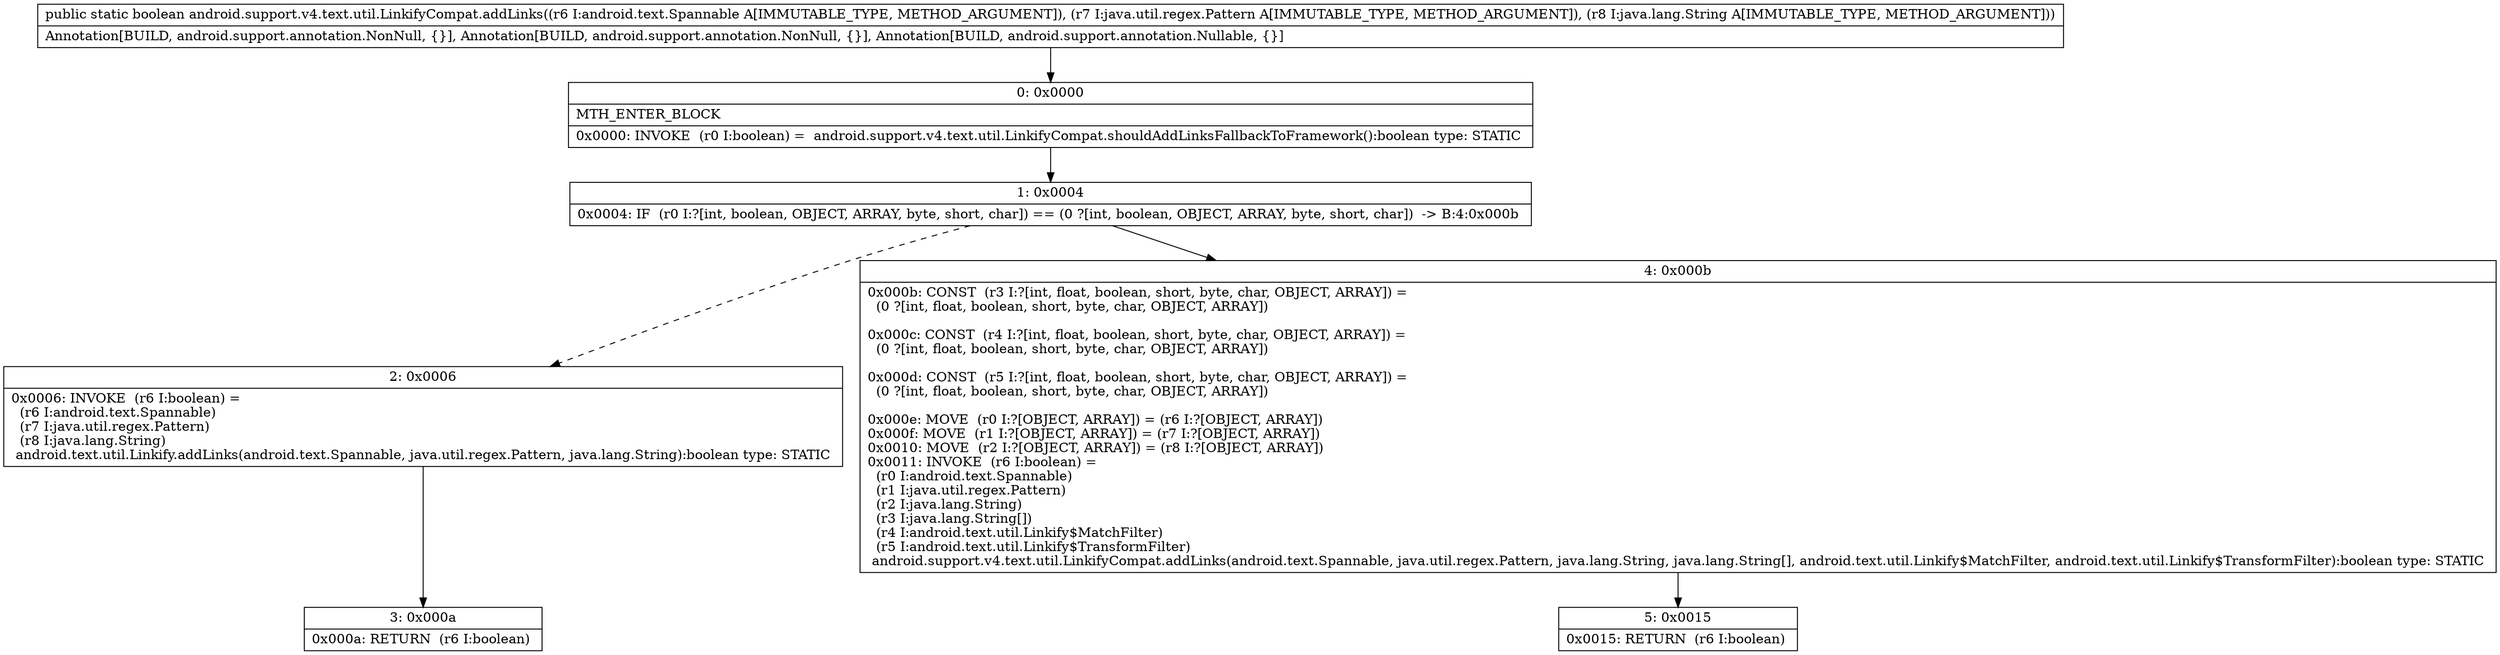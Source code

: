 digraph "CFG forandroid.support.v4.text.util.LinkifyCompat.addLinks(Landroid\/text\/Spannable;Ljava\/util\/regex\/Pattern;Ljava\/lang\/String;)Z" {
Node_0 [shape=record,label="{0\:\ 0x0000|MTH_ENTER_BLOCK\l|0x0000: INVOKE  (r0 I:boolean) =  android.support.v4.text.util.LinkifyCompat.shouldAddLinksFallbackToFramework():boolean type: STATIC \l}"];
Node_1 [shape=record,label="{1\:\ 0x0004|0x0004: IF  (r0 I:?[int, boolean, OBJECT, ARRAY, byte, short, char]) == (0 ?[int, boolean, OBJECT, ARRAY, byte, short, char])  \-\> B:4:0x000b \l}"];
Node_2 [shape=record,label="{2\:\ 0x0006|0x0006: INVOKE  (r6 I:boolean) = \l  (r6 I:android.text.Spannable)\l  (r7 I:java.util.regex.Pattern)\l  (r8 I:java.lang.String)\l android.text.util.Linkify.addLinks(android.text.Spannable, java.util.regex.Pattern, java.lang.String):boolean type: STATIC \l}"];
Node_3 [shape=record,label="{3\:\ 0x000a|0x000a: RETURN  (r6 I:boolean) \l}"];
Node_4 [shape=record,label="{4\:\ 0x000b|0x000b: CONST  (r3 I:?[int, float, boolean, short, byte, char, OBJECT, ARRAY]) = \l  (0 ?[int, float, boolean, short, byte, char, OBJECT, ARRAY])\l \l0x000c: CONST  (r4 I:?[int, float, boolean, short, byte, char, OBJECT, ARRAY]) = \l  (0 ?[int, float, boolean, short, byte, char, OBJECT, ARRAY])\l \l0x000d: CONST  (r5 I:?[int, float, boolean, short, byte, char, OBJECT, ARRAY]) = \l  (0 ?[int, float, boolean, short, byte, char, OBJECT, ARRAY])\l \l0x000e: MOVE  (r0 I:?[OBJECT, ARRAY]) = (r6 I:?[OBJECT, ARRAY]) \l0x000f: MOVE  (r1 I:?[OBJECT, ARRAY]) = (r7 I:?[OBJECT, ARRAY]) \l0x0010: MOVE  (r2 I:?[OBJECT, ARRAY]) = (r8 I:?[OBJECT, ARRAY]) \l0x0011: INVOKE  (r6 I:boolean) = \l  (r0 I:android.text.Spannable)\l  (r1 I:java.util.regex.Pattern)\l  (r2 I:java.lang.String)\l  (r3 I:java.lang.String[])\l  (r4 I:android.text.util.Linkify$MatchFilter)\l  (r5 I:android.text.util.Linkify$TransformFilter)\l android.support.v4.text.util.LinkifyCompat.addLinks(android.text.Spannable, java.util.regex.Pattern, java.lang.String, java.lang.String[], android.text.util.Linkify$MatchFilter, android.text.util.Linkify$TransformFilter):boolean type: STATIC \l}"];
Node_5 [shape=record,label="{5\:\ 0x0015|0x0015: RETURN  (r6 I:boolean) \l}"];
MethodNode[shape=record,label="{public static boolean android.support.v4.text.util.LinkifyCompat.addLinks((r6 I:android.text.Spannable A[IMMUTABLE_TYPE, METHOD_ARGUMENT]), (r7 I:java.util.regex.Pattern A[IMMUTABLE_TYPE, METHOD_ARGUMENT]), (r8 I:java.lang.String A[IMMUTABLE_TYPE, METHOD_ARGUMENT]))  | Annotation[BUILD, android.support.annotation.NonNull, \{\}], Annotation[BUILD, android.support.annotation.NonNull, \{\}], Annotation[BUILD, android.support.annotation.Nullable, \{\}]\l}"];
MethodNode -> Node_0;
Node_0 -> Node_1;
Node_1 -> Node_2[style=dashed];
Node_1 -> Node_4;
Node_2 -> Node_3;
Node_4 -> Node_5;
}

